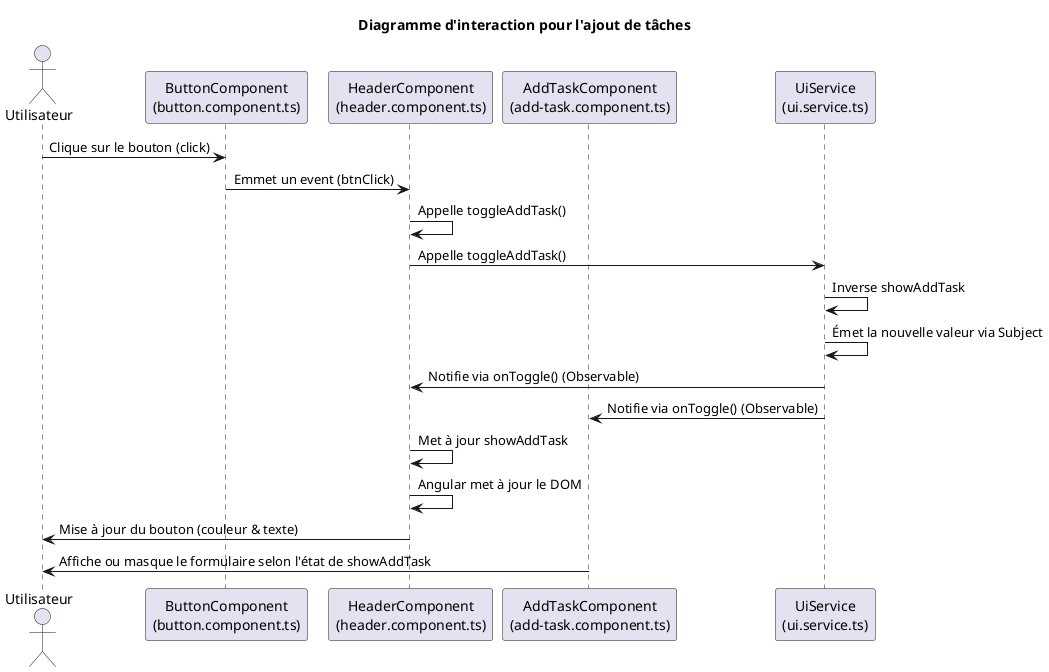 @startuml
title Diagramme d'interaction pour l'ajout de tâches

actor Utilisateur

participant "ButtonComponent\n(button.component.ts)" as ButtonComponent
participant "HeaderComponent\n(header.component.ts)" as HeaderComponent
participant "AddTaskComponent\n(add-task.component.ts)" as AddTaskComponent
participant "UiService\n(ui.service.ts)" as UiService

' Interaction avec l'utilisateur
Utilisateur -> ButtonComponent: Clique sur le bouton (click)

' Logique dans le ButtonComponent
ButtonComponent -> HeaderComponent: Emmet un event (btnClick)

' Logique dans HeaderComponent
HeaderComponent -> HeaderComponent: Appelle toggleAddTask()
HeaderComponent -> UiService: Appelle toggleAddTask()

' Gestion de l'état dans UiService
UiService -> UiService: Inverse showAddTask
UiService -> UiService: Émet la nouvelle valeur via Subject

' Notification des abonnés (HeaderComponent et AddTaskComponent)
UiService -> HeaderComponent: Notifie via onToggle() (Observable)
UiService -> AddTaskComponent: Notifie via onToggle() (Observable)

' Mise à jour dans HeaderComponent
HeaderComponent -> HeaderComponent: Met à jour showAddTask
HeaderComponent -> HeaderComponent: Angular met à jour le DOM
HeaderComponent -> Utilisateur: Mise à jour du bouton (couleur & texte)

' Mise à jour dans AddTaskComponent
AddTaskComponent -> Utilisateur: Affiche ou masque le formulaire selon l'état de showAddTask

@enduml
